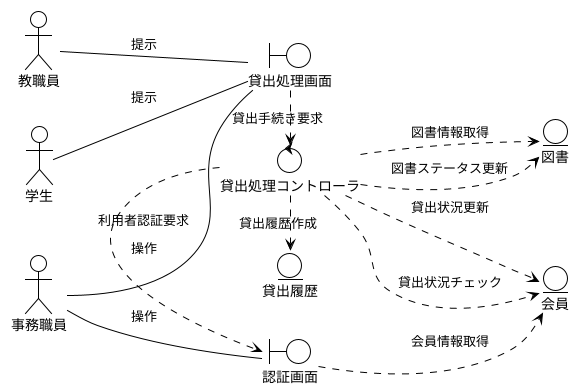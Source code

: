 @startuml
!theme plain
skinparam monochrome true
left to right direction

actor 事務職員 as staff
actor 学生 as student
actor 教職員 as teacher

boundary "貸出処理画面" as checkoutScreen
boundary "認証画面" as authenticationScreen

control "貸出処理コントローラ" as checkoutController

entity "会員" as member
entity "図書" as book
entity "貸出履歴" as checkoutHistory

staff -- checkoutScreen : 操作
staff -- authenticationScreen : 操作

student -- checkoutScreen : 提示
teacher -- checkoutScreen : 提示

checkoutScreen .> checkoutController : 貸出手続き要求

checkoutController .> authenticationScreen : 利用者認証要求

authenticationScreen ..> member : 会員情報取得

checkoutController ..> member : 貸出状況チェック
checkoutController ..> book : 図書情報取得

checkoutController .> checkoutHistory : 貸出履歴作成
checkoutController ..> member : 貸出状況更新
checkoutController ..> book : 図書ステータス更新
@enduml